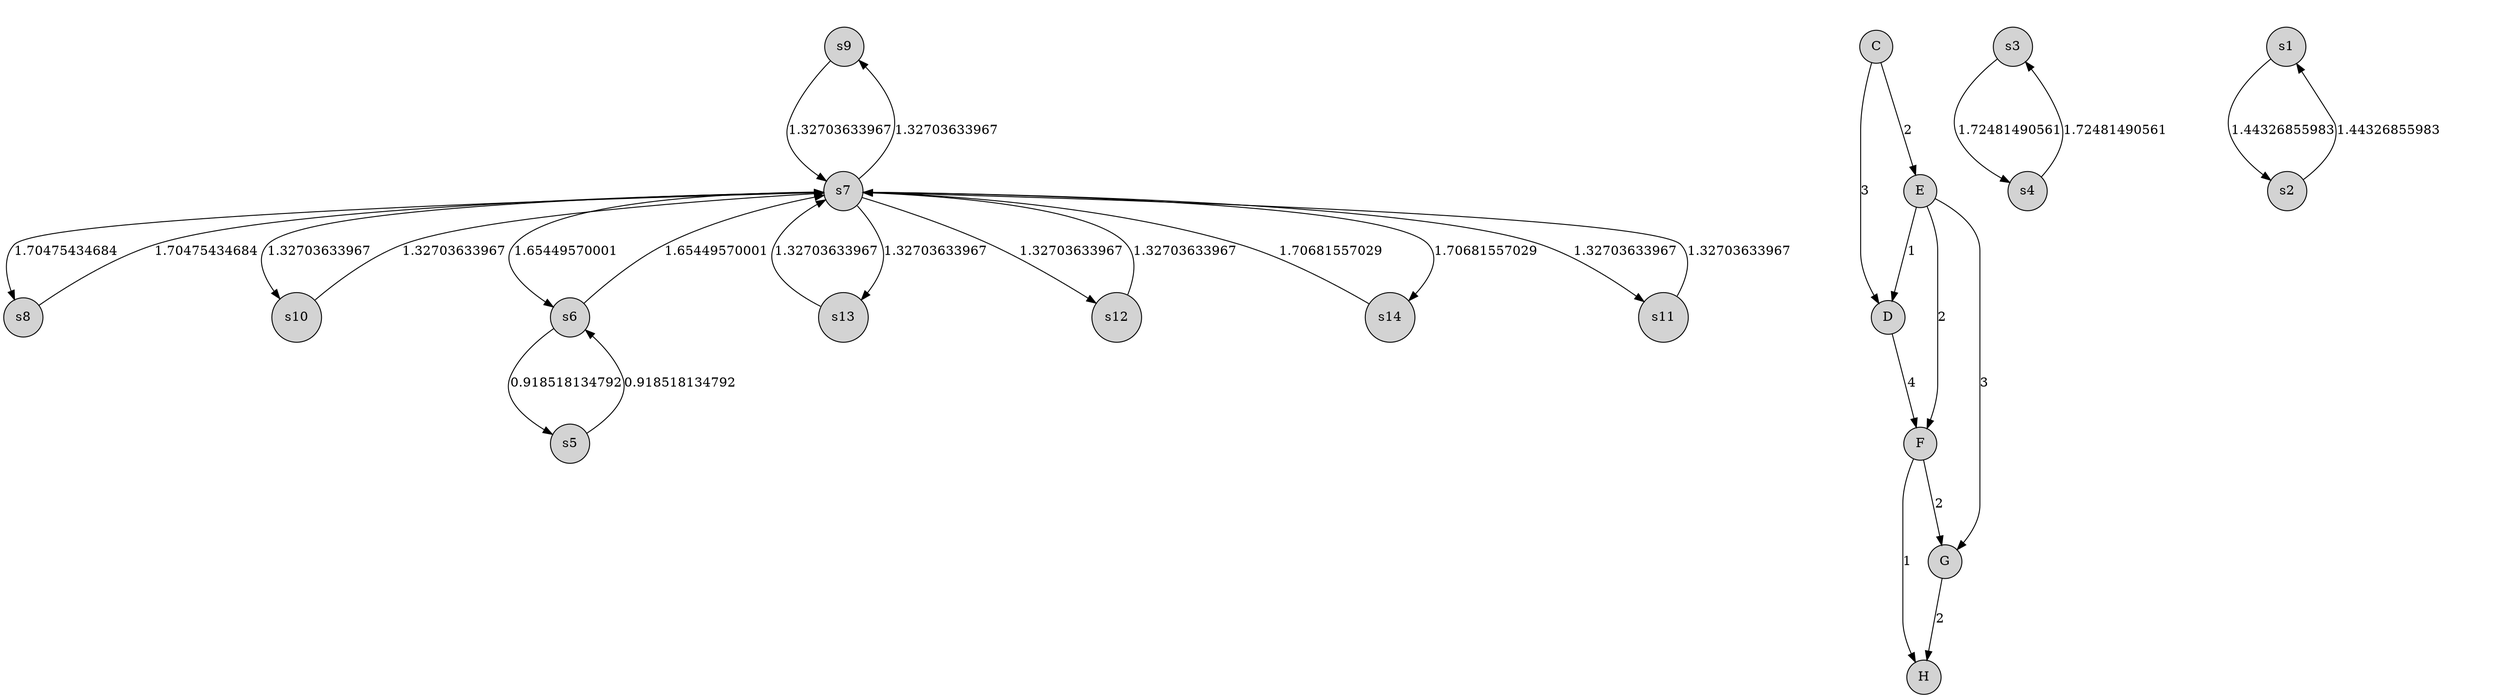digraph network { 
	rankdir=TB;
	node [shape=circle, style=filled]
	edge [minlen=2]
	
	/* Nodes */
	"s9" [color=""]
	"C" [color=""]
	"s8" [color=""]
	"E" [color=""]
	"D" [color=""]
	"G" [color=""]
	"F" [color=""]
	"s3" [color=""]
	"H" [color=""]
	"s1" [color=""]
	"s10" [color=""]
	"s7" [color=""]
	"s6" [color=""]
	"s5" [color=""]
	"s4" [color=""]
	"s13" [color=""]
	"s12" [color=""]
	"s2" [color=""]
	"s14" [color=""]
	"s11" [color=""]
	
	
	/* Edges */
	"s9" -> "s7" [label="1.32703633967"]
	"C" -> "E" [label="2"]
	"C" -> "D" [label="3"]
	"s8" -> "s7" [label="1.70475434684"]
	"E" -> "D" [label="1"]
	"E" -> "G" [label="3"]
	"E" -> "F" [label="2"]
	"D" -> "F" [label="4"]
	"G" -> "H" [label="2"]
	"F" -> "H" [label="1"]
	"F" -> "G" [label="2"]
	"s3" -> "s4" [label="1.72481490561"]
	"s1" -> "s2" [label="1.44326855983"]
	"s10" -> "s7" [label="1.32703633967"]
	"s7" -> "s9" [label="1.32703633967"]
	"s7" -> "s8" [label="1.70475434684"]
	"s7" -> "s13" [label="1.32703633967"]
	"s7" -> "s12" [label="1.32703633967"]
	"s7" -> "s11" [label="1.32703633967"]
	"s7" -> "s10" [label="1.32703633967"]
	"s7" -> "s6" [label="1.65449570001"]
	"s7" -> "s14" [label="1.70681557029"]
	"s6" -> "s7" [label="1.65449570001"]
	"s6" -> "s5" [label="0.918518134792"]
	"s5" -> "s6" [label="0.918518134792"]
	"s4" -> "s3" [label="1.72481490561"]
	"s13" -> "s7" [label="1.32703633967"]
	"s12" -> "s7" [label="1.32703633967"]
	"s2" -> "s1" [label="1.44326855983"]
	"s14" -> "s7" [label="1.70681557029"]
	"s11" -> "s7" [label="1.32703633967"]
	
	
	/* Nodes that have the same rank. */
	
	
	"s5" [rank="source"]
	"s7" [rank="sink"]
	// Source Node
	// Sink Node
	
	/* Legend */
	subgraph legend {
		rankdir=TB;
		rank="same";
		
		"legend1" [shape=none, fillcolor="white", fontname="monospace", fontcolor="white", label=<
			<TABLE BORDER="0">
				<TR><TD>                    </TD></TR>
				<TR><TD>                    </TD></TR>
				<TR><TD>                    </TD></TR>
				<TR><TD>                    </TD></TR>
			</TABLE>>]
	}
}
